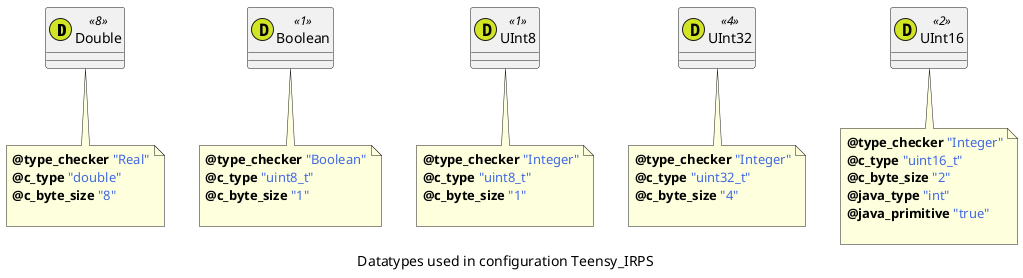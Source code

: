 @startuml
caption Datatypes used in configuration Teensy_IRPS
class Double <<(D,#D2E524)8>> {
}
note bottom of Double : <b>@type_checker</b> <color:royalBlue>"Real"</color>\n<b>@c_type</b> <color:royalBlue>"double"</color>\n<b>@c_byte_size</b> <color:royalBlue>"8"</color>\n
class Boolean <<(D,#D2E524)1>> {
}
note bottom of Boolean : <b>@type_checker</b> <color:royalBlue>"Boolean"</color>\n<b>@c_type</b> <color:royalBlue>"uint8_t"</color>\n<b>@c_byte_size</b> <color:royalBlue>"1"</color>\n
class UInt8 <<(D,#D2E524)1>> {
}
note bottom of UInt8 : <b>@type_checker</b> <color:royalBlue>"Integer"</color>\n<b>@c_type</b> <color:royalBlue>"uint8_t"</color>\n<b>@c_byte_size</b> <color:royalBlue>"1"</color>\n
class UInt32 <<(D,#D2E524)4>> {
}
note bottom of UInt32 : <b>@type_checker</b> <color:royalBlue>"Integer"</color>\n<b>@c_type</b> <color:royalBlue>"uint32_t"</color>\n<b>@c_byte_size</b> <color:royalBlue>"4"</color>\n
class UInt16 <<(D,#D2E524)2>> {
}
note bottom of UInt16 : <b>@type_checker</b> <color:royalBlue>"Integer"</color>\n<b>@c_type</b> <color:royalBlue>"uint16_t"</color>\n<b>@c_byte_size</b> <color:royalBlue>"2"</color>\n<b>@java_type</b> <color:royalBlue>"int"</color>\n<b>@java_primitive</b> <color:royalBlue>"true"</color>\n
@enduml
